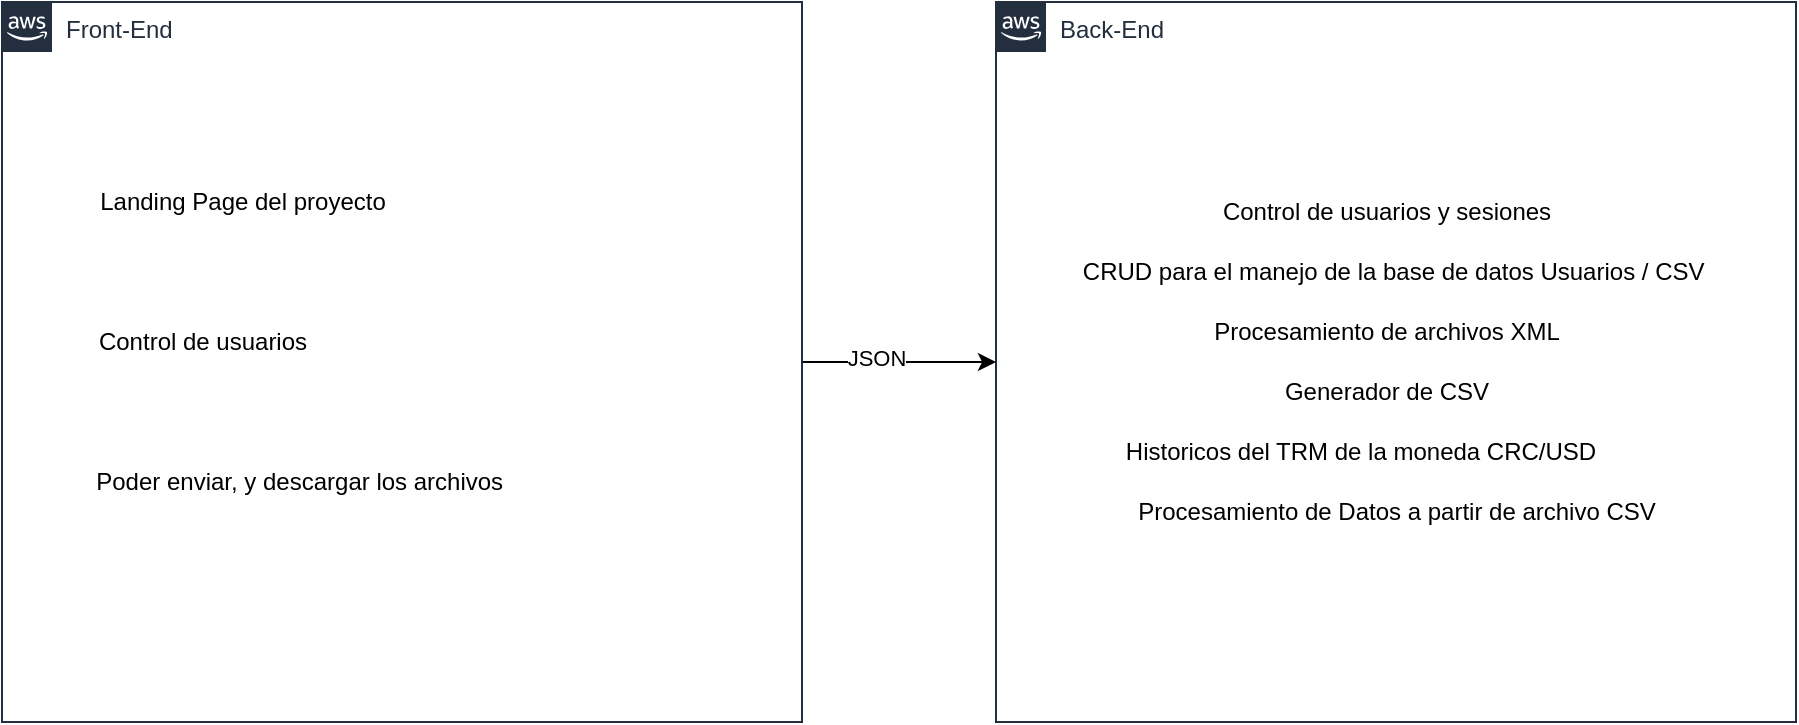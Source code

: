 <mxfile version="15.5.4" type="github"><diagram id="qhtzUPgDd9AXX3MAA51U" name="Page-2"><mxGraphModel dx="1008" dy="488" grid="1" gridSize="10" guides="1" tooltips="1" connect="1" arrows="1" fold="1" page="1" pageScale="1" pageWidth="827" pageHeight="1169" math="0" shadow="0"><root><mxCell id="dJ2lwnEkP9UwLNyOlY4Q-0"/><mxCell id="dJ2lwnEkP9UwLNyOlY4Q-1" parent="dJ2lwnEkP9UwLNyOlY4Q-0"/><mxCell id="zx2ShsFIhZMQ24PuN8zl-0" value="Back-End" style="points=[[0,0],[0.25,0],[0.5,0],[0.75,0],[1,0],[1,0.25],[1,0.5],[1,0.75],[1,1],[0.75,1],[0.5,1],[0.25,1],[0,1],[0,0.75],[0,0.5],[0,0.25]];outlineConnect=0;gradientColor=none;html=1;whiteSpace=wrap;fontSize=12;fontStyle=0;shape=mxgraph.aws4.group;grIcon=mxgraph.aws4.group_aws_cloud_alt;strokeColor=#232F3E;fillColor=none;verticalAlign=top;align=left;spacingLeft=30;fontColor=#232F3E;dashed=0;labelBackgroundColor=none;container=1;pointerEvents=0;collapsible=0;recursiveResize=0;" vertex="1" parent="dJ2lwnEkP9UwLNyOlY4Q-1"><mxGeometry x="827" y="90" width="400" height="360" as="geometry"/></mxCell><mxCell id="zx2ShsFIhZMQ24PuN8zl-7" value="Procesamiento de archivos XML" style="text;html=1;align=center;verticalAlign=middle;resizable=0;points=[];autosize=1;strokeColor=none;fillColor=none;" vertex="1" parent="zx2ShsFIhZMQ24PuN8zl-0"><mxGeometry x="100" y="155" width="190" height="20" as="geometry"/></mxCell><mxCell id="zx2ShsFIhZMQ24PuN8zl-8" value="Generador de CSV" style="text;html=1;align=center;verticalAlign=middle;resizable=0;points=[];autosize=1;strokeColor=none;fillColor=none;" vertex="1" parent="zx2ShsFIhZMQ24PuN8zl-0"><mxGeometry x="135" y="185" width="120" height="20" as="geometry"/></mxCell><mxCell id="zx2ShsFIhZMQ24PuN8zl-9" value="Procesamiento de Datos a partir de archivo CSV" style="text;html=1;align=center;verticalAlign=middle;resizable=0;points=[];autosize=1;strokeColor=none;fillColor=none;" vertex="1" parent="zx2ShsFIhZMQ24PuN8zl-0"><mxGeometry x="65" y="245" width="270" height="20" as="geometry"/></mxCell><mxCell id="zx2ShsFIhZMQ24PuN8zl-10" value="Control de usuarios y sesiones" style="text;html=1;align=center;verticalAlign=middle;resizable=0;points=[];autosize=1;strokeColor=none;fillColor=none;" vertex="1" parent="zx2ShsFIhZMQ24PuN8zl-0"><mxGeometry x="105" y="95" width="180" height="20" as="geometry"/></mxCell><mxCell id="zx2ShsFIhZMQ24PuN8zl-11" value="Historicos del TRM de la moneda CRC/USD" style="text;html=1;align=center;verticalAlign=middle;resizable=0;points=[];autosize=1;strokeColor=none;fillColor=none;" vertex="1" parent="zx2ShsFIhZMQ24PuN8zl-0"><mxGeometry x="57" y="215" width="250" height="20" as="geometry"/></mxCell><mxCell id="zx2ShsFIhZMQ24PuN8zl-13" value="CRUD para el manejo de la base de datos Usuarios / CSV&amp;nbsp;" style="text;html=1;align=center;verticalAlign=middle;resizable=0;points=[];autosize=1;strokeColor=none;fillColor=none;" vertex="1" parent="zx2ShsFIhZMQ24PuN8zl-0"><mxGeometry x="35" y="125" width="330" height="20" as="geometry"/></mxCell><mxCell id="zx2ShsFIhZMQ24PuN8zl-2" style="edgeStyle=orthogonalEdgeStyle;rounded=0;orthogonalLoop=1;jettySize=auto;html=1;exitX=1;exitY=0.5;exitDx=0;exitDy=0;entryX=0;entryY=0.5;entryDx=0;entryDy=0;" edge="1" parent="dJ2lwnEkP9UwLNyOlY4Q-1" source="zx2ShsFIhZMQ24PuN8zl-1" target="zx2ShsFIhZMQ24PuN8zl-0"><mxGeometry relative="1" as="geometry"/></mxCell><mxCell id="zx2ShsFIhZMQ24PuN8zl-3" value="JSON" style="edgeLabel;html=1;align=center;verticalAlign=middle;resizable=0;points=[];" vertex="1" connectable="0" parent="zx2ShsFIhZMQ24PuN8zl-2"><mxGeometry x="-0.237" y="2" relative="1" as="geometry"><mxPoint as="offset"/></mxGeometry></mxCell><mxCell id="zx2ShsFIhZMQ24PuN8zl-1" value="Front-End" style="points=[[0,0],[0.25,0],[0.5,0],[0.75,0],[1,0],[1,0.25],[1,0.5],[1,0.75],[1,1],[0.75,1],[0.5,1],[0.25,1],[0,1],[0,0.75],[0,0.5],[0,0.25]];outlineConnect=0;gradientColor=none;html=1;whiteSpace=wrap;fontSize=12;fontStyle=0;shape=mxgraph.aws4.group;grIcon=mxgraph.aws4.group_aws_cloud_alt;strokeColor=#232F3E;fillColor=none;verticalAlign=top;align=left;spacingLeft=30;fontColor=#232F3E;dashed=0;labelBackgroundColor=none;container=1;pointerEvents=0;collapsible=0;recursiveResize=0;" vertex="1" parent="dJ2lwnEkP9UwLNyOlY4Q-1"><mxGeometry x="330" y="90" width="400" height="360" as="geometry"/></mxCell><mxCell id="zx2ShsFIhZMQ24PuN8zl-4" value="Landing Page del proyecto" style="text;html=1;align=center;verticalAlign=middle;resizable=0;points=[];autosize=1;strokeColor=none;fillColor=none;" vertex="1" parent="zx2ShsFIhZMQ24PuN8zl-1"><mxGeometry x="40" y="90" width="160" height="20" as="geometry"/></mxCell><mxCell id="zx2ShsFIhZMQ24PuN8zl-5" value="Control de usuarios" style="text;html=1;align=center;verticalAlign=middle;resizable=0;points=[];autosize=1;strokeColor=none;fillColor=none;" vertex="1" parent="zx2ShsFIhZMQ24PuN8zl-1"><mxGeometry x="40" y="160" width="120" height="20" as="geometry"/></mxCell><mxCell id="zx2ShsFIhZMQ24PuN8zl-6" value="Poder enviar, y descargar los archivos&amp;nbsp;" style="text;html=1;align=center;verticalAlign=middle;resizable=0;points=[];autosize=1;strokeColor=none;fillColor=none;" vertex="1" parent="zx2ShsFIhZMQ24PuN8zl-1"><mxGeometry x="40" y="230" width="220" height="20" as="geometry"/></mxCell></root></mxGraphModel></diagram></mxfile>